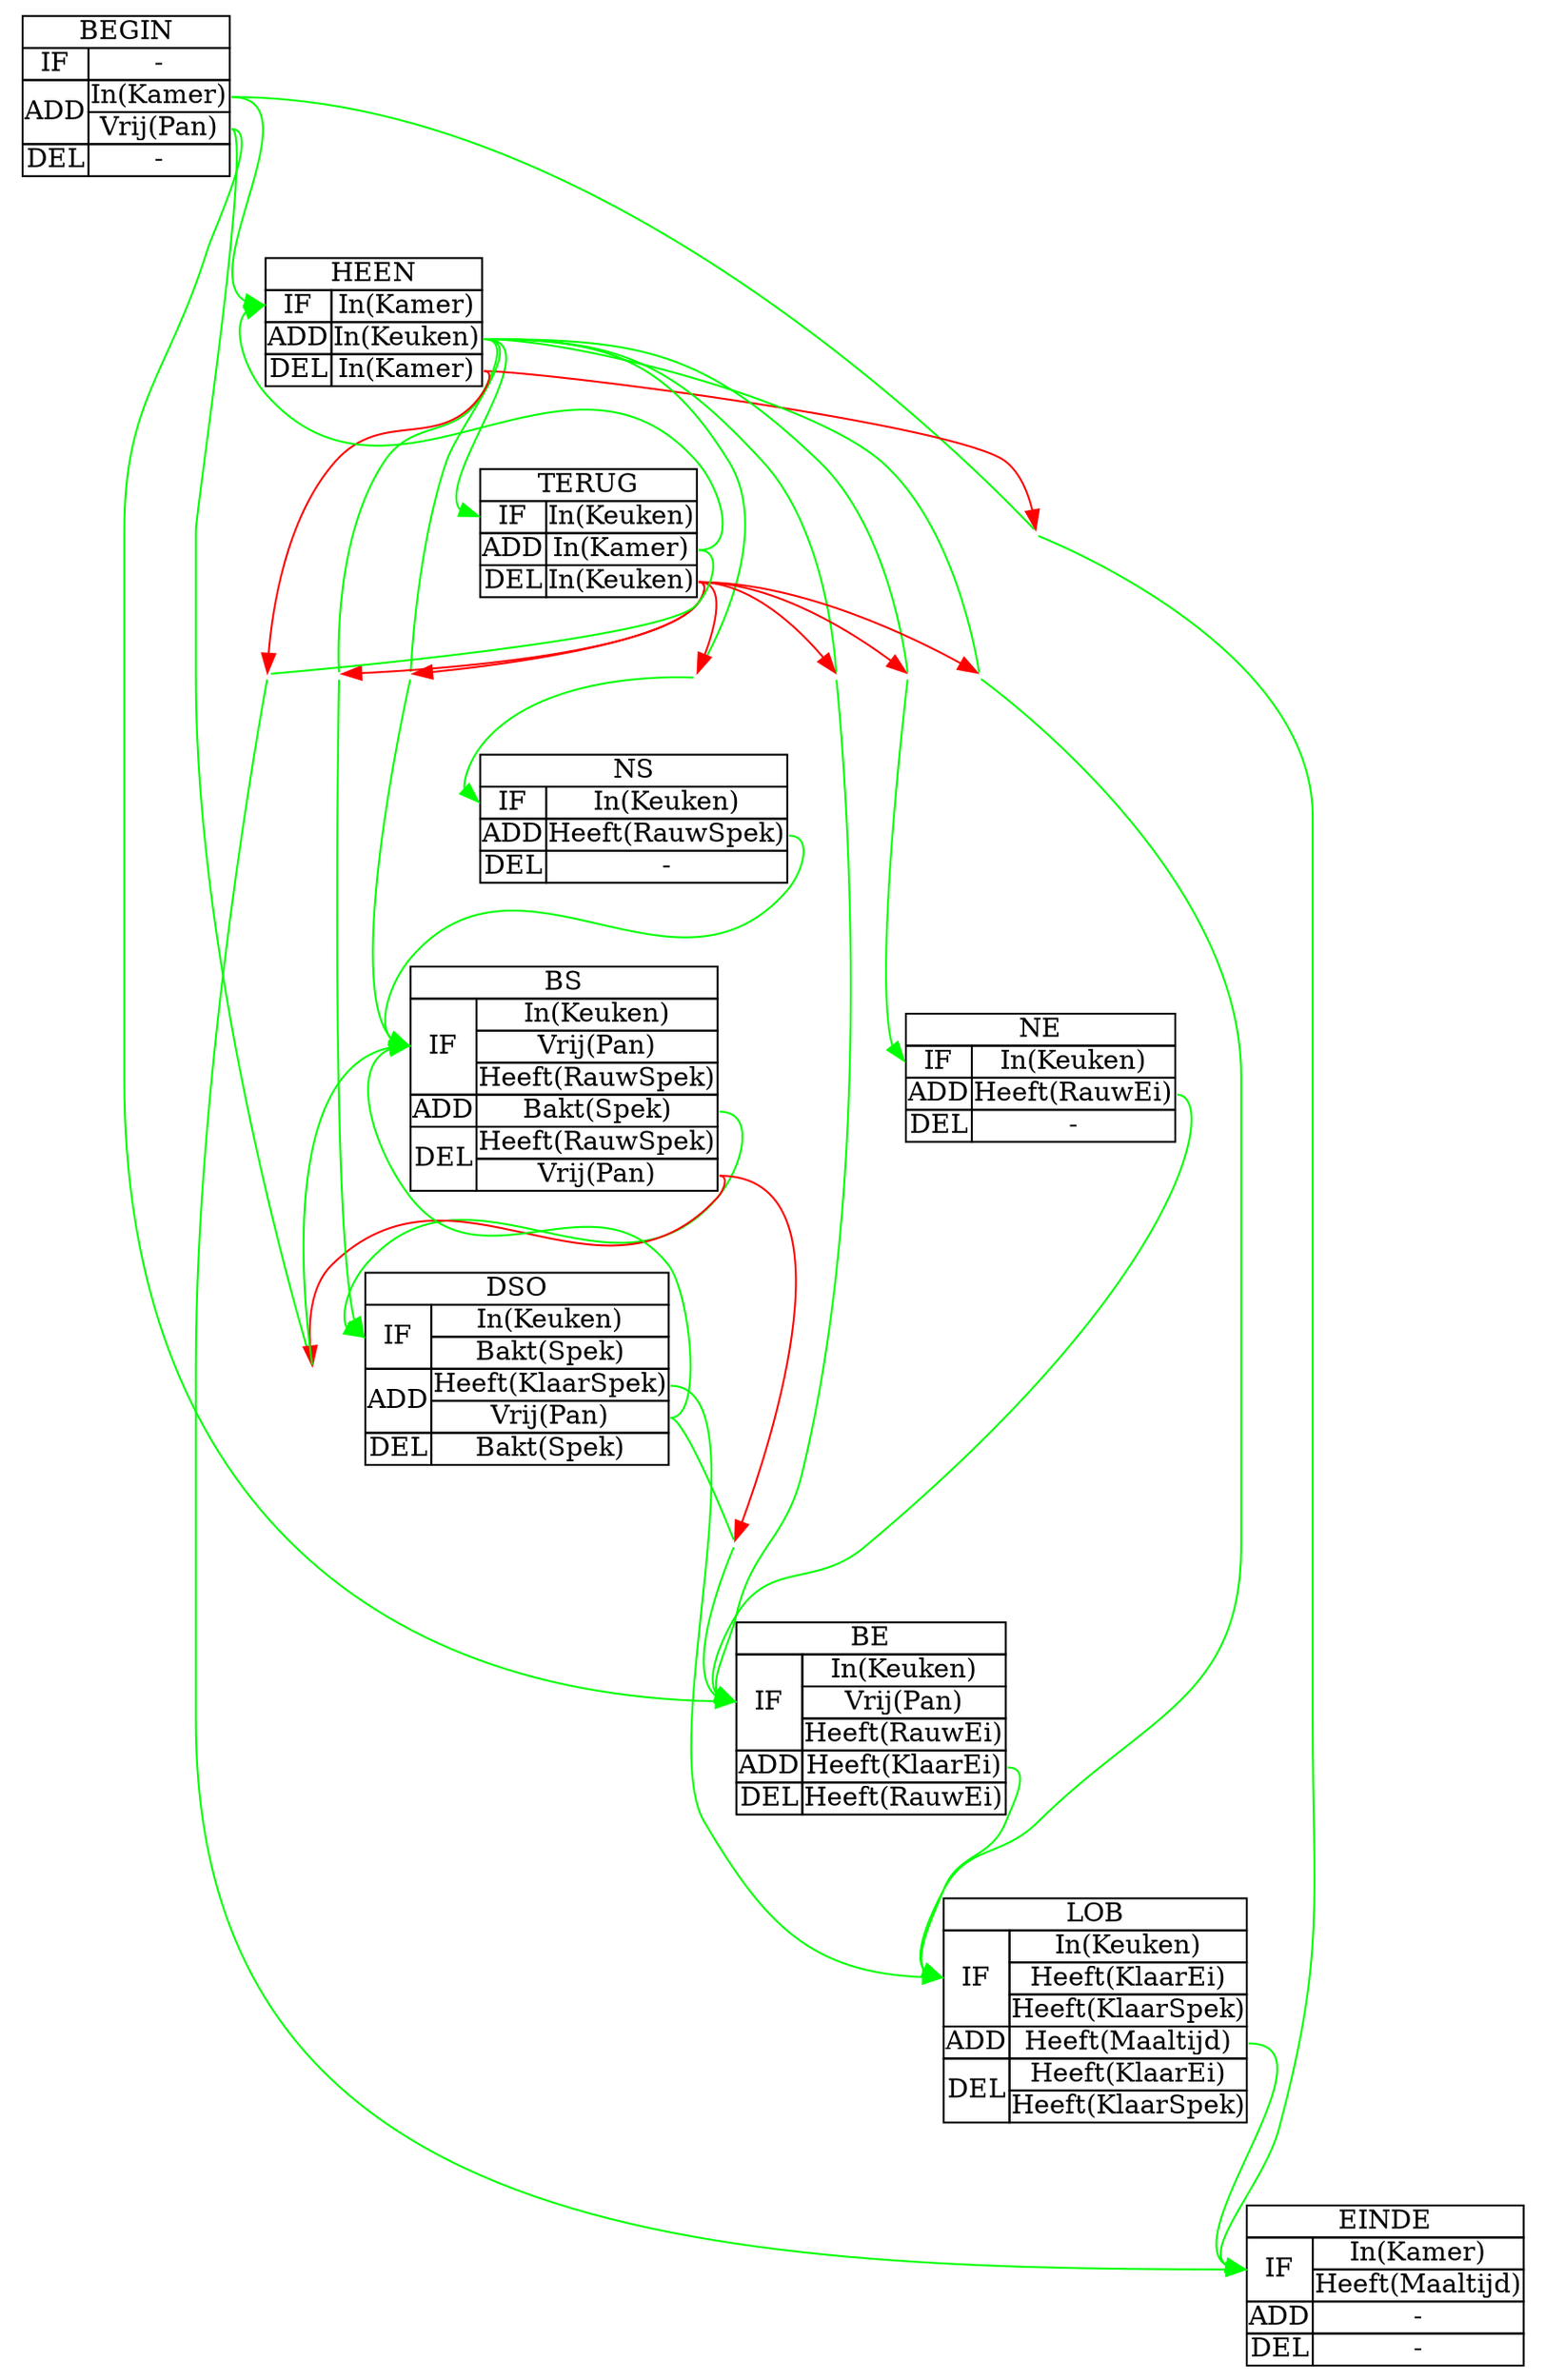 digraph structs {

//splines = ortho

node [shape=plaintext];
i [
label=
< <table border="0" cellborder="1" cellspacing="0" cellpadding="0">
    <tr>
        <td port="name" colspan="2">BEGIN</td>
    </tr>
    <tr>
        <td port="if_0">IF</td>
        <td port="if_1">-</td>
    </tr>
    <tr>
        <td port="add_0" rowspan="2">ADD</td>
        <td port="add_1">In(Kamer)</td>
    </tr>
    <tr>
        <td port="add_2">Vrij(Pan)</td>
    </tr>
    <tr>
        <td port="del_0">DEL</td>
        <td port="del_1">-</td>
    </tr>
</table>>]; 


f [
label=
< <table border="0" cellborder="1" cellspacing="0" cellpadding="0">
    <tr>
        <td port="name" colspan="2">EINDE</td>
    </tr>
    <tr>
        <td port="if_0" rowspan="2">IF</td>
        <td port="if_1">In(Kamer)</td>
    </tr>
    <tr>
        <td port="if_2">Heeft(Maaltijd)</td>
    </tr>
    <tr>
        <td port="add_0">ADD</td>
        <td port="add_1">-</td>
    </tr>
    <tr>
        <td port="del_0">DEL</td>
        <td port="del_1">-</td>
    </tr>
</table>>]; 

h [
label=
< <table border="0" cellborder="1" cellspacing="0" cellpadding="0">
    <tr>
        <td port="name" colspan="2">HEEN</td>
    </tr>
    <tr>
        <td port="if_0">IF</td>
        <td port="if_1">In(Kamer)</td>
    </tr>
    <tr>
        <td port="add_0">ADD</td>
        <td port="add_1">In(Keuken)</td>
    </tr>
    <tr>
        <td port="del_0">DEL</td>
        <td port="del_1">In(Kamer)</td>
    </tr>
</table>>]; 

t [
label=
< <table border="0" cellborder="1" cellspacing="0" cellpadding="0">
    <tr>
        <td port="name" colspan="2">TERUG</td>
    </tr>
    <tr>
        <td port="if_0">IF</td>
        <td port="if_1">In(Keuken)</td>
    </tr>
    <tr>
        <td port="add_0">ADD</td>
        <td port="add_1">In(Kamer)</td>
    </tr>
    <tr>
        <td port="del_0">DEL</td>
        <td port="del_1">In(Keuken)</td>
    </tr>
</table>>]; 

ns [
label=
< <table border="0" cellborder="1" cellspacing="0" cellpadding="0">
    <tr>
        <td port="name" colspan="2">NS</td>
    </tr>
    <tr>
        <td port="if_0">IF</td>
        <td port="if_1">In(Keuken)</td>
    </tr>
    <tr>
        <td port="add_0">ADD</td>
        <td port="add_1">Heeft(RauwSpek)</td>
    </tr>
    <tr>
        <td port="del_0">DEL</td>
        <td port="del_1">-</td>
    </tr>
</table>>]; 


ne [
label=
< <table border="0" cellborder="1" cellspacing="0" cellpadding="0">
    <tr>
        <td port="name" colspan="2">NE</td>
    </tr>
    <tr>
        <td port="if_0">IF</td>
        <td port="if_1">In(Keuken)</td>
    </tr>
    <tr>
        <td port="add_0">ADD</td>
        <td port="add_1">Heeft(RauwEi)</td>
    </tr>
    <tr>
        <td port="del_0">DEL</td>
        <td port="del_1">-</td>
    </tr>
</table>>]; 

bs [label=
< <table border="0" cellborder="1" cellspacing="0" cellpadding="0">
    <tr>
        <td port="name" colspan="2">BS</td>
    </tr>
    <tr>
        <td port="if_0" rowspan="3">IF</td>
        <td port="if_1">In(Keuken)</td>
    </tr>
    <tr>
        <td port="if_2">Vrij(Pan)</td>
    </tr>
    <tr>
        <td port="if_3">Heeft(RauwSpek)</td>
    </tr>
    <tr>
        <td port="add_0">ADD</td>
        <td port="add_1">Bakt(Spek)</td>
    </tr>
    <tr>
        <td port="del_0" rowspan="2">DEL</td>
        <td port="del_1">Heeft(RauwSpek)</td>
    </tr>
    <tr>
        <td port="del_2">Vrij(Pan)</td>
    </tr>
</table>>]; 

be [label=
< <table border="0" cellborder="1" cellspacing="0" cellpadding="0">
    <tr>
        <td port="name" colspan="2">BE</td>
    </tr>
    <tr>
        <td port="if_0" rowspan="3">IF</td>
        <td port="if_1">In(Keuken)</td>
    </tr>
    <tr>
        <td port="if_2">Vrij(Pan)</td>
    </tr>
    <tr>
        <td port="if_3">Heeft(RauwEi)</td>
    </tr>
    <tr>
        <td port="add_0">ADD</td>
        <td port="add_1">Heeft(KlaarEi)</td>
    </tr>
    <tr>
        <td port="del_0">DEL</td>
        <td port="del_1">Heeft(RauwEi)</td>
    </tr>
</table>>]; 

dso [label=
< <table border="0" cellborder="1" cellspacing="0" cellpadding="0">
    <tr>
        <td port="name" colspan="2">DSO</td>
    </tr>
    <tr>
        <td port="if_0" rowspan="2">IF</td>
        <td port="if_1">In(Keuken)</td>
    </tr>
    <tr>
        <td port="if_2">Bakt(Spek)</td>
    </tr>
    <tr>
        <td port="add_0" rowspan="2">ADD</td>
        <td port="add_1">Heeft(KlaarSpek)</td>
    </tr>
    <tr>
        <td port="add_2">Vrij(Pan)</td>
    </tr>
    <tr>
        <td port="del_0">DEL</td>
        <td port="del_1">Bakt(Spek)</td>
    </tr>
</table>>]; 

lob [label=
< <table border="0" cellborder="1" cellspacing="0" cellpadding="0">
    <tr>
        <td port="name" colspan="2">LOB</td>
    </tr>
    <tr>
        <td port="if_0" rowspan="3">IF</td>
        <td port="if_1">In(Keuken)</td>
    </tr>
    <tr>
        <td port="if_2">Heeft(KlaarEi)</td>
    </tr>
    <tr>
        <td port="if_3">Heeft(KlaarSpek)</td>
    </tr>
    <tr>
        <td port="add_0">ADD</td>
        <td port="add_1">Heeft(Maaltijd)</td>
    </tr>
    <tr>
        <td port="del_0" rowspan="2">DEL</td>
        <td port="del_1">Heeft(KlaarEi)</td>
    </tr>
    <tr>
        <td port="del_2">Heeft(KlaarSpek)</td>
    </tr>
</table>>]; 


node [style = invis, shape = point];
bet_i_f;    
bet_i_be;  
bet_h_ns; 
bet_h_ne;
bet_h_bs;
bet_h_be;
bet_h_dso;
bet_h_lob;
bet_t_f;
bet_dso_be;

edge [color = green];
bet_i_f     -> f:if_0:w;     
i:add_1:e   -> h:if_0:w;
bet_i_be    -> bs:if_0:w;
i:add_2:e   -> be:if_0:w;
bet_h_ns    -> ns:if_0:w;
bet_h_ne    -> ne:if_0:w;
bet_h_bs    -> bs:if_0:w;
bet_h_be    -> be:if_0:w;
bet_h_dso   -> dso:if_0:w;
bet_h_lob   -> lob:if_0:w;
h:add_1:e   -> t:if_0:w;
bet_t_f     -> f:if_0:w;
t:add_1:e   -> h:if_0:w;
ns:add_1:e  -> bs:if_0:w;
ne:add_1:e  -> be:if_0:w;
bs:add_1:e  -> dso:if_0:w;
be:add_1:e  -> lob:if_0:w;
dso:add_2:e -> bs:if_0:w;
dso:add_1:e -> lob:if_0:w;
bet_dso_be  -> be:if_0:w;
lob:add_1:e -> f:if_0:w;

edge [arrowhead = none, color = green];
i:add_1:e   -> bet_i_f;    
i:add_2:e   -> bet_i_be;    
h:add_1:e   -> bet_h_ns;    
h:add_1:e   -> bet_h_ne;    
h:add_1:e   -> bet_h_bs;    
h:add_1:e   -> bet_h_be;   
h:add_1:e   -> bet_h_dso;   
h:add_1:e   -> bet_h_lob;   
t:add_1:e   -> bet_t_f;  
dso:add_2:e -> bet_dso_be;

edge [arrowhead = normal, color = red];
h:del_1:e   -> bet_i_f;
h:del_1:e   -> bet_t_f;
bs:del_2:e  -> bet_i_be;
bs:del_2:e  -> bet_dso_be;
t:del_1:e   -> bet_h_ns; 
t:del_1:e   -> bet_h_ne; 
t:del_1:e   -> bet_h_bs; 
t:del_1:e   -> bet_h_be; 
t:del_1:e   -> bet_h_dso; 
t:del_1:e   -> bet_h_lob; 


}
